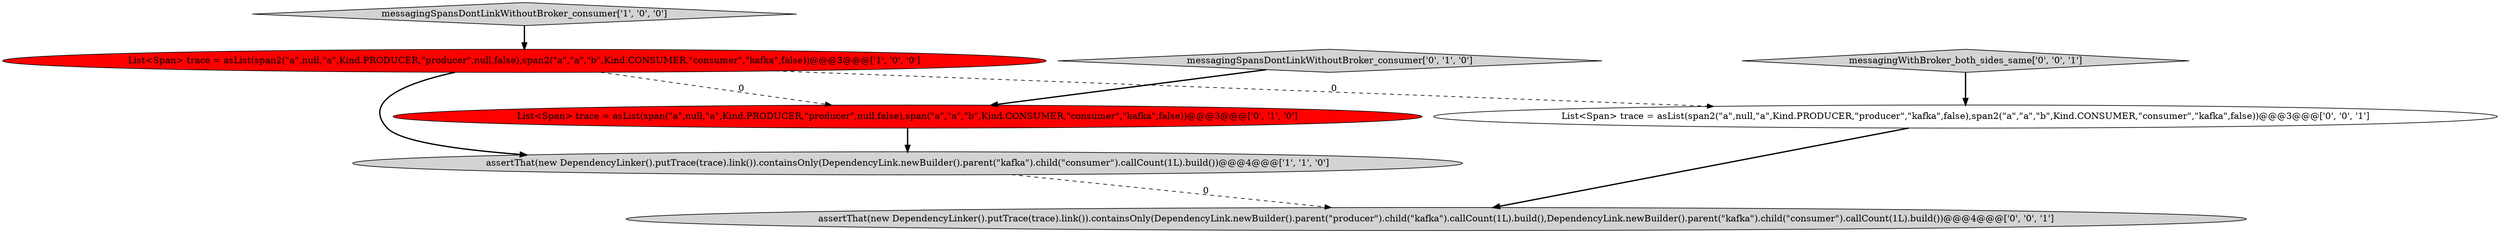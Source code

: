 digraph {
2 [style = filled, label = "List<Span> trace = asList(span2(\"a\",null,\"a\",Kind.PRODUCER,\"producer\",null,false),span2(\"a\",\"a\",\"b\",Kind.CONSUMER,\"consumer\",\"kafka\",false))@@@3@@@['1', '0', '0']", fillcolor = red, shape = ellipse image = "AAA1AAABBB1BBB"];
1 [style = filled, label = "messagingSpansDontLinkWithoutBroker_consumer['1', '0', '0']", fillcolor = lightgray, shape = diamond image = "AAA0AAABBB1BBB"];
6 [style = filled, label = "messagingWithBroker_both_sides_same['0', '0', '1']", fillcolor = lightgray, shape = diamond image = "AAA0AAABBB3BBB"];
4 [style = filled, label = "List<Span> trace = asList(span(\"a\",null,\"a\",Kind.PRODUCER,\"producer\",null,false),span(\"a\",\"a\",\"b\",Kind.CONSUMER,\"consumer\",\"kafka\",false))@@@3@@@['0', '1', '0']", fillcolor = red, shape = ellipse image = "AAA1AAABBB2BBB"];
0 [style = filled, label = "assertThat(new DependencyLinker().putTrace(trace).link()).containsOnly(DependencyLink.newBuilder().parent(\"kafka\").child(\"consumer\").callCount(1L).build())@@@4@@@['1', '1', '0']", fillcolor = lightgray, shape = ellipse image = "AAA0AAABBB1BBB"];
7 [style = filled, label = "assertThat(new DependencyLinker().putTrace(trace).link()).containsOnly(DependencyLink.newBuilder().parent(\"producer\").child(\"kafka\").callCount(1L).build(),DependencyLink.newBuilder().parent(\"kafka\").child(\"consumer\").callCount(1L).build())@@@4@@@['0', '0', '1']", fillcolor = lightgray, shape = ellipse image = "AAA0AAABBB3BBB"];
3 [style = filled, label = "messagingSpansDontLinkWithoutBroker_consumer['0', '1', '0']", fillcolor = lightgray, shape = diamond image = "AAA0AAABBB2BBB"];
5 [style = filled, label = "List<Span> trace = asList(span2(\"a\",null,\"a\",Kind.PRODUCER,\"producer\",\"kafka\",false),span2(\"a\",\"a\",\"b\",Kind.CONSUMER,\"consumer\",\"kafka\",false))@@@3@@@['0', '0', '1']", fillcolor = white, shape = ellipse image = "AAA0AAABBB3BBB"];
5->7 [style = bold, label=""];
6->5 [style = bold, label=""];
2->5 [style = dashed, label="0"];
1->2 [style = bold, label=""];
2->0 [style = bold, label=""];
0->7 [style = dashed, label="0"];
3->4 [style = bold, label=""];
4->0 [style = bold, label=""];
2->4 [style = dashed, label="0"];
}
